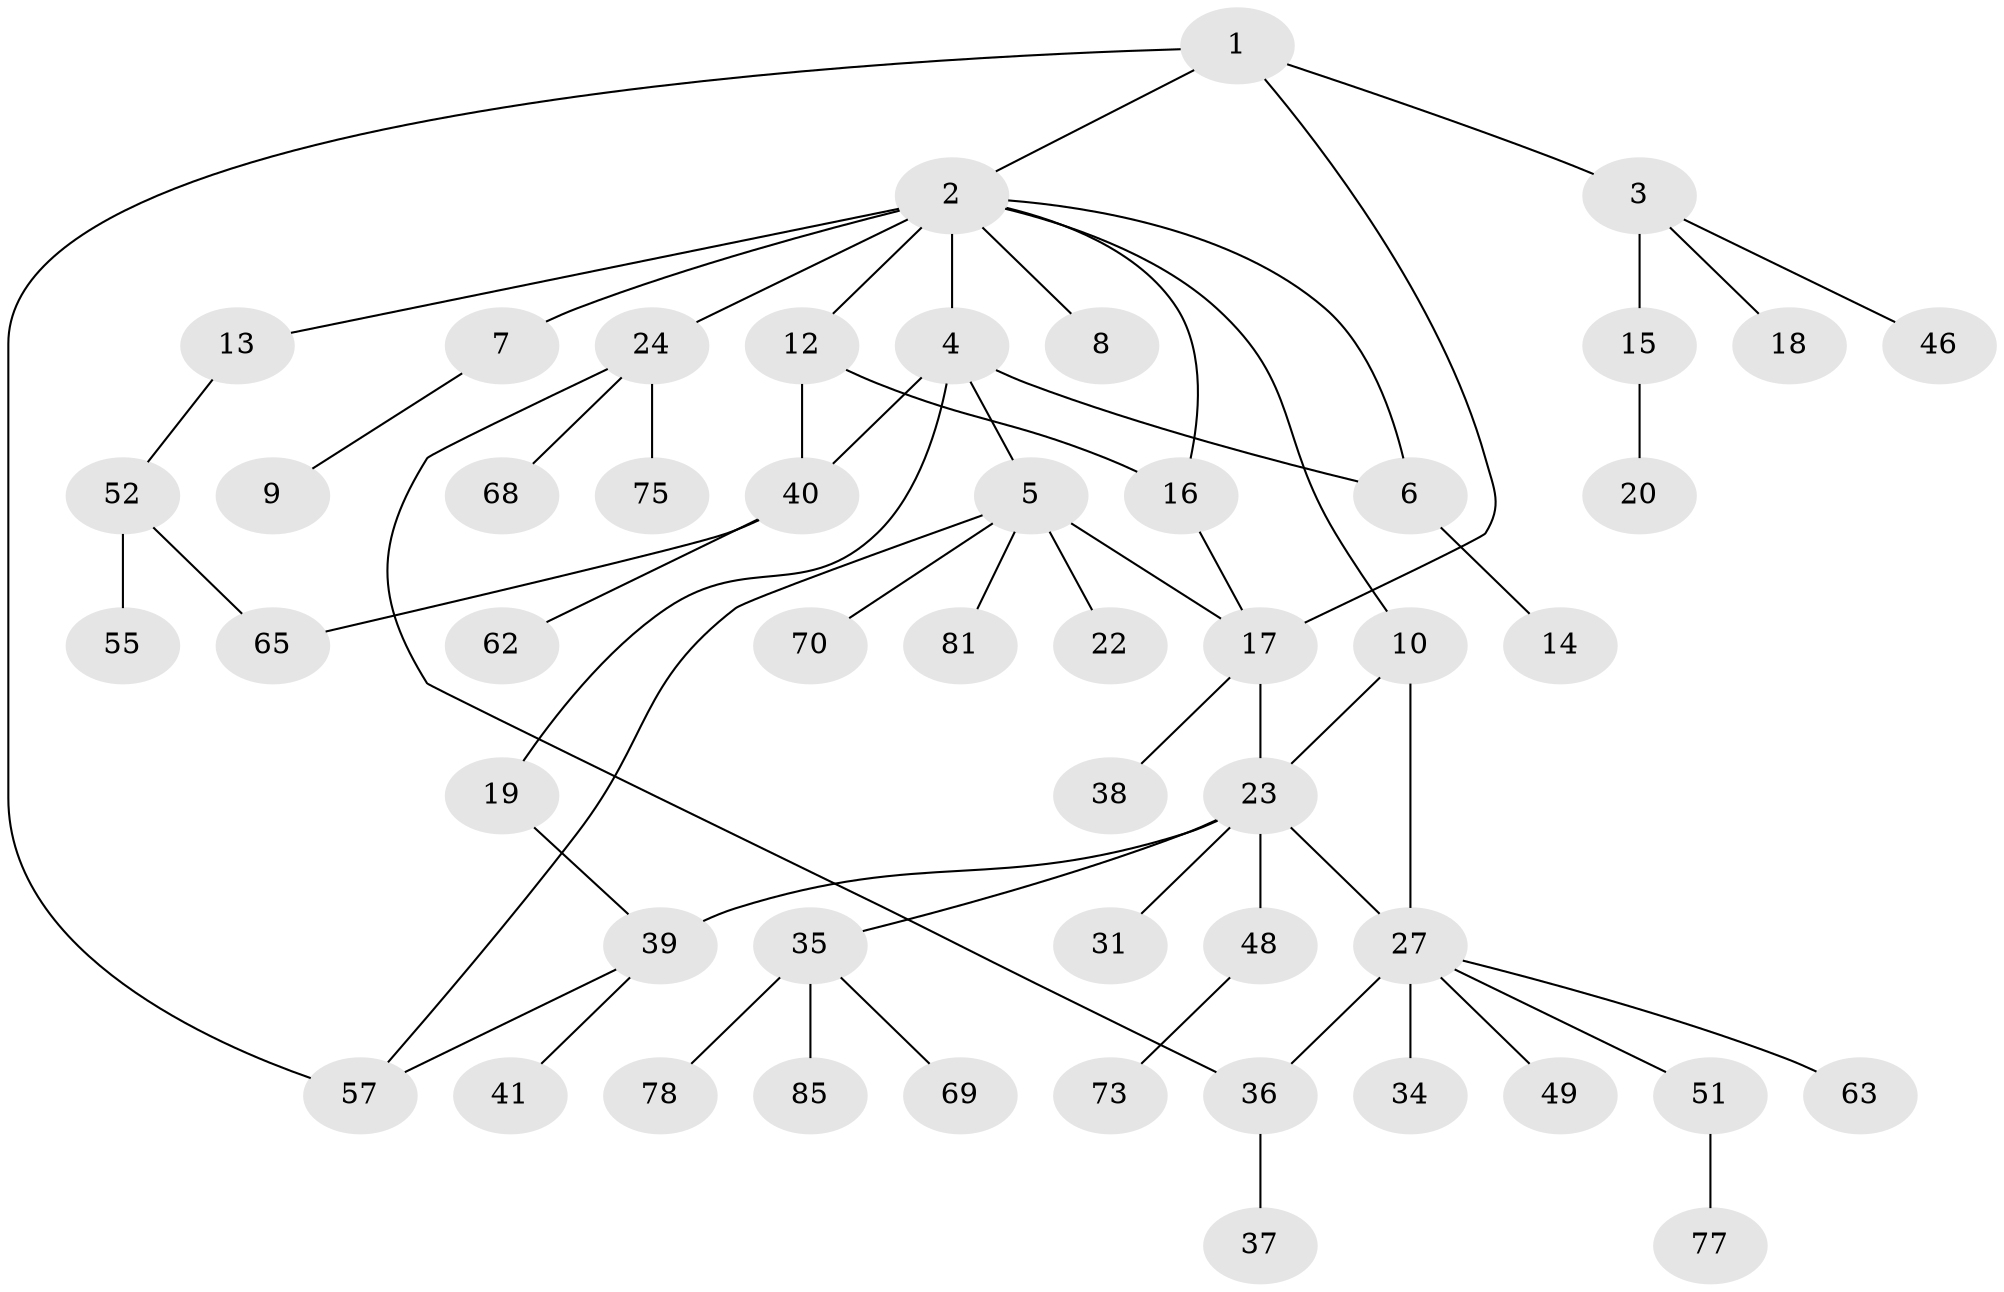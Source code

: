 // original degree distribution, {5: 0.06976744186046512, 11: 0.011627906976744186, 6: 0.03488372093023256, 3: 0.12790697674418605, 4: 0.06976744186046512, 1: 0.4418604651162791, 2: 0.22093023255813954, 7: 0.011627906976744186, 9: 0.011627906976744186}
// Generated by graph-tools (version 1.1) at 2025/18/03/04/25 18:18:28]
// undirected, 51 vertices, 62 edges
graph export_dot {
graph [start="1"]
  node [color=gray90,style=filled];
  1 [super="+43"];
  2;
  3 [super="+21+47"];
  4 [super="+86"];
  5;
  6 [super="+66"];
  7 [super="+60+67"];
  8;
  9;
  10 [super="+59+53+11"];
  12 [super="+28+30"];
  13;
  14;
  15;
  16;
  17 [super="+44"];
  18 [super="+58"];
  19;
  20 [super="+82+72"];
  22;
  23 [super="+26+25"];
  24;
  27 [super="+42+29+32"];
  31 [super="+33+79+83"];
  34;
  35 [super="+50"];
  36;
  37;
  38;
  39;
  40;
  41;
  46;
  48;
  49;
  51;
  52;
  55 [super="+61"];
  57 [super="+64"];
  62;
  63;
  65;
  68;
  69;
  70;
  73;
  75;
  77;
  78;
  81;
  85;
  1 -- 2;
  1 -- 3;
  1 -- 57;
  1 -- 17;
  2 -- 4;
  2 -- 7 [weight=2];
  2 -- 8;
  2 -- 10;
  2 -- 12;
  2 -- 13;
  2 -- 16;
  2 -- 24;
  2 -- 6;
  3 -- 15;
  3 -- 18;
  3 -- 46;
  4 -- 5;
  4 -- 6;
  4 -- 19;
  4 -- 40;
  5 -- 17;
  5 -- 22;
  5 -- 70;
  5 -- 81;
  5 -- 57;
  6 -- 14;
  7 -- 9;
  10 -- 27;
  10 -- 23;
  12 -- 40;
  12 -- 16;
  13 -- 52;
  15 -- 20;
  16 -- 17;
  17 -- 23 [weight=2];
  17 -- 38;
  19 -- 39;
  23 -- 31 [weight=2];
  23 -- 35;
  23 -- 39 [weight=2];
  23 -- 27 [weight=2];
  23 -- 48;
  24 -- 36;
  24 -- 68;
  24 -- 75;
  27 -- 36;
  27 -- 51;
  27 -- 63;
  27 -- 49;
  27 -- 34;
  35 -- 78;
  35 -- 85;
  35 -- 69;
  36 -- 37;
  39 -- 41;
  39 -- 57;
  40 -- 62;
  40 -- 65;
  48 -- 73;
  51 -- 77;
  52 -- 55;
  52 -- 65;
}
